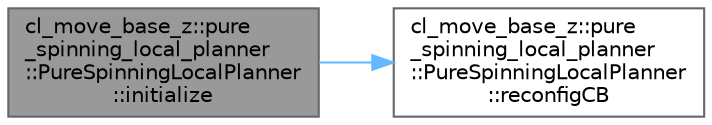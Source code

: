 digraph "cl_move_base_z::pure_spinning_local_planner::PureSpinningLocalPlanner::initialize"
{
 // LATEX_PDF_SIZE
  bgcolor="transparent";
  edge [fontname=Helvetica,fontsize=10,labelfontname=Helvetica,labelfontsize=10];
  node [fontname=Helvetica,fontsize=10,shape=box,height=0.2,width=0.4];
  rankdir="LR";
  Node1 [label="cl_move_base_z::pure\l_spinning_local_planner\l::PureSpinningLocalPlanner\l::initialize",height=0.2,width=0.4,color="gray40", fillcolor="grey60", style="filled", fontcolor="black",tooltip=" "];
  Node1 -> Node2 [color="steelblue1",style="solid"];
  Node2 [label="cl_move_base_z::pure\l_spinning_local_planner\l::PureSpinningLocalPlanner\l::reconfigCB",height=0.2,width=0.4,color="grey40", fillcolor="white", style="filled",URL="$classcl__move__base__z_1_1pure__spinning__local__planner_1_1PureSpinningLocalPlanner.html#a0caa25064ba8af05092feaad53e602b9",tooltip=" "];
}
